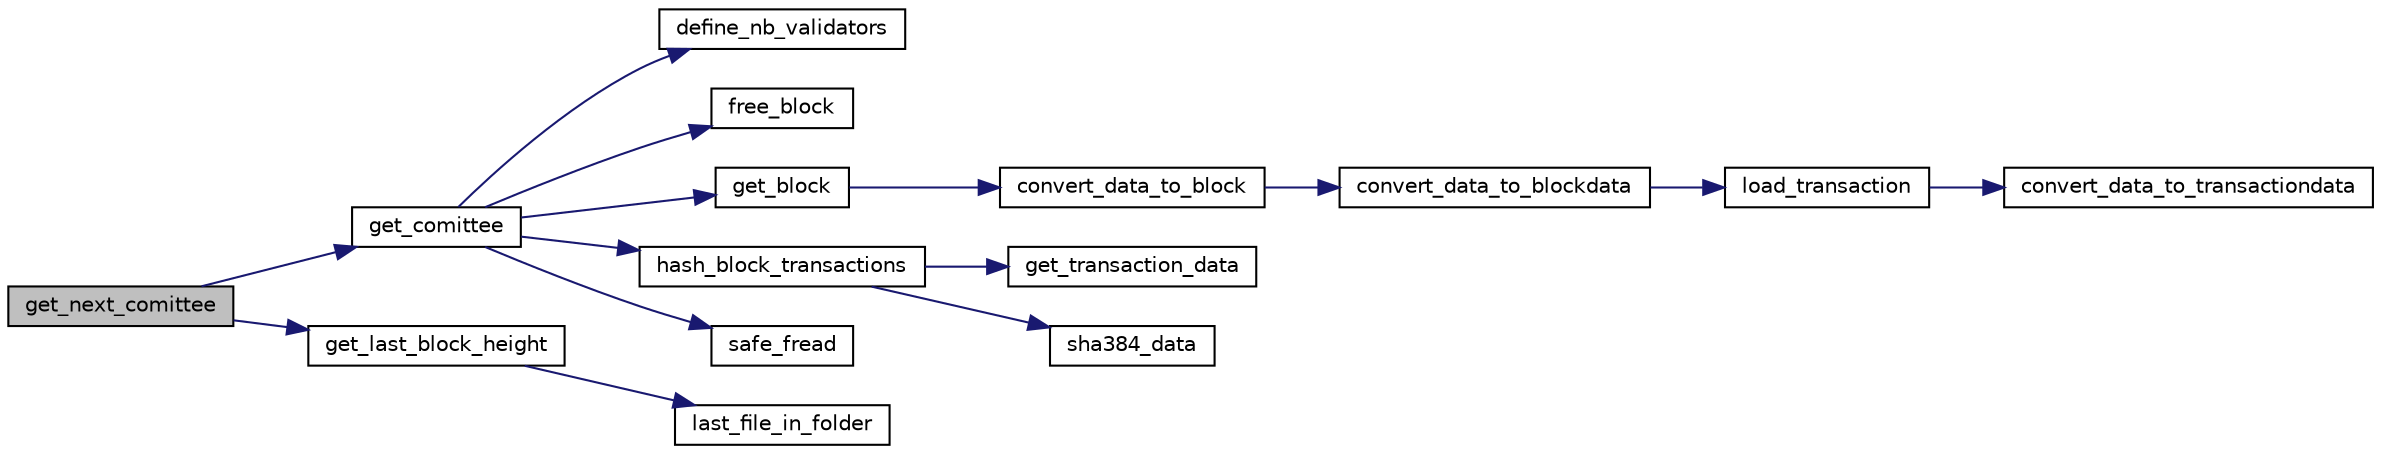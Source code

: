 digraph "get_next_comittee"
{
 // LATEX_PDF_SIZE
  edge [fontname="Helvetica",fontsize="10",labelfontname="Helvetica",labelfontsize="10"];
  node [fontname="Helvetica",fontsize="10",shape=record];
  rankdir="LR";
  Node1 [label="get_next_comittee",height=0.2,width=0.4,color="black", fillcolor="grey75", style="filled", fontcolor="black",tooltip="Get the a comittee RSA public keys on a specific epoch."];
  Node1 -> Node2 [color="midnightblue",fontsize="10",style="solid",fontname="Helvetica"];
  Node2 [label="get_comittee",height=0.2,width=0.4,color="black", fillcolor="white", style="filled",URL="$validators_8c.html#a1a1ab9ec31465da0d83b1d24a12d54bd",tooltip="Get the a comittee RSA public keys on a specific epoch."];
  Node2 -> Node3 [color="midnightblue",fontsize="10",style="solid",fontname="Helvetica"];
  Node3 [label="define_nb_validators",height=0.2,width=0.4,color="black", fillcolor="white", style="filled",URL="$validators_8c.html#a7e3a2411fd0fab14465d33a5c0964aa6",tooltip=" "];
  Node2 -> Node4 [color="midnightblue",fontsize="10",style="solid",fontname="Helvetica"];
  Node4 [label="free_block",height=0.2,width=0.4,color="black", fillcolor="white", style="filled",URL="$block_8h.html#a3eb417f7cce88e8ec69d6974cd25e49f",tooltip="Free a block struct."];
  Node2 -> Node5 [color="midnightblue",fontsize="10",style="solid",fontname="Helvetica"];
  Node5 [label="get_block",height=0.2,width=0.4,color="black", fillcolor="white", style="filled",URL="$block_8h.html#a32140266e4b385f64860944a5edd0153",tooltip="Get a block object."];
  Node5 -> Node6 [color="midnightblue",fontsize="10",style="solid",fontname="Helvetica"];
  Node6 [label="convert_data_to_block",height=0.2,width=0.4,color="black", fillcolor="white", style="filled",URL="$block_8c.html#ada1355f8610cc450d7c8f662dc6a7aef",tooltip=" "];
  Node6 -> Node7 [color="midnightblue",fontsize="10",style="solid",fontname="Helvetica"];
  Node7 [label="convert_data_to_blockdata",height=0.2,width=0.4,color="black", fillcolor="white", style="filled",URL="$block_8c.html#afcda50ce8deb3b381aeb5b88689f919f",tooltip=" "];
  Node7 -> Node8 [color="midnightblue",fontsize="10",style="solid",fontname="Helvetica"];
  Node8 [label="load_transaction",height=0.2,width=0.4,color="black", fillcolor="white", style="filled",URL="$transaction_8h.html#a4f4e33641ff7466e848182ce420827b6",tooltip=" "];
  Node8 -> Node9 [color="midnightblue",fontsize="10",style="solid",fontname="Helvetica"];
  Node9 [label="convert_data_to_transactiondata",height=0.2,width=0.4,color="black", fillcolor="white", style="filled",URL="$transaction_8c.html#a8649ee7d98b5b34c64efa31e274f2534",tooltip=" "];
  Node2 -> Node10 [color="midnightblue",fontsize="10",style="solid",fontname="Helvetica"];
  Node10 [label="hash_block_transactions",height=0.2,width=0.4,color="black", fillcolor="white", style="filled",URL="$hash_8h.html#a1a0c4c7a5b69d66d29782dfc45e625ec",tooltip="Apply the SHA384 to all block transactions."];
  Node10 -> Node11 [color="midnightblue",fontsize="10",style="solid",fontname="Helvetica"];
  Node11 [label="get_transaction_data",height=0.2,width=0.4,color="black", fillcolor="white", style="filled",URL="$transaction_8h.html#a16588449d977a2d5052be7b3639768a8",tooltip=" "];
  Node10 -> Node12 [color="midnightblue",fontsize="10",style="solid",fontname="Helvetica"];
  Node12 [label="sha384_data",height=0.2,width=0.4,color="black", fillcolor="white", style="filled",URL="$hash_8c.html#a67d06acefe39c395887f87d76bed5ba3",tooltip="Apply the SHA384 algorithm on a 'data' of size 'len_data'."];
  Node2 -> Node13 [color="midnightblue",fontsize="10",style="solid",fontname="Helvetica"];
  Node13 [label="safe_fread",height=0.2,width=0.4,color="black", fillcolor="white", style="filled",URL="$safe_8h.html#ac4bf776335d7193068afa656b91a8827",tooltip="Calls 'fread' but safely !"];
  Node1 -> Node14 [color="midnightblue",fontsize="10",style="solid",fontname="Helvetica"];
  Node14 [label="get_last_block_height",height=0.2,width=0.4,color="black", fillcolor="white", style="filled",URL="$block_8h.html#add83a1752a104b44d130b12342762011",tooltip="Get the last block height."];
  Node14 -> Node15 [color="midnightblue",fontsize="10",style="solid",fontname="Helvetica"];
  Node15 [label="last_file_in_folder",height=0.2,width=0.4,color="black", fillcolor="white", style="filled",URL="$files_8h.html#af7f19b3a3e64c414589ae92109adda1e",tooltip="Return the last file (reverse alphabetical order) of a folder path."];
}
